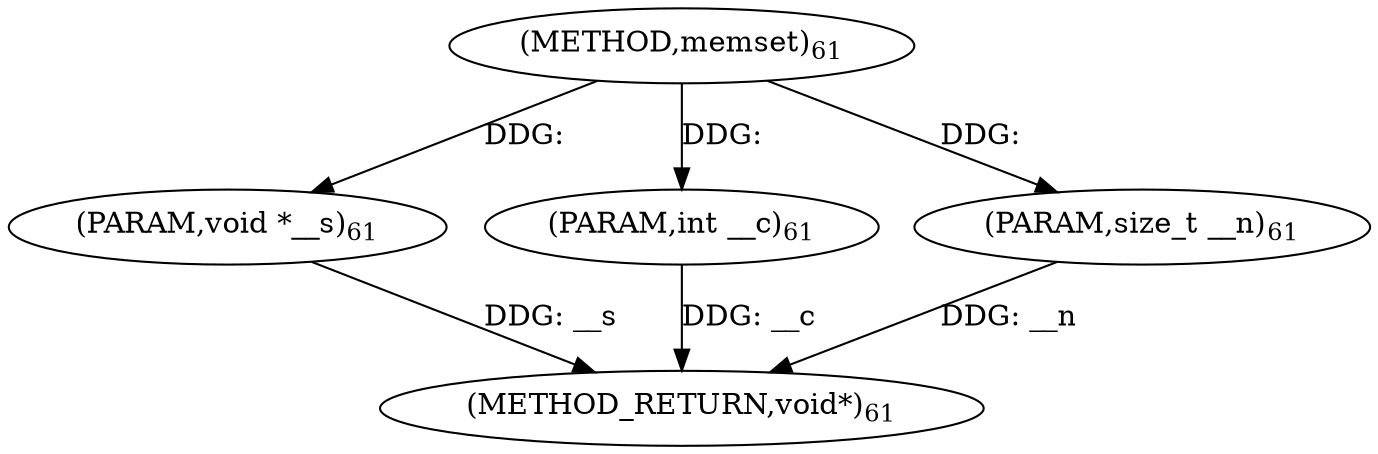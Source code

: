 digraph "memset" {  
"98760" [label = <(METHOD,memset)<SUB>61</SUB>> ]
"98764" [label = <(METHOD_RETURN,void*)<SUB>61</SUB>> ]
"98761" [label = <(PARAM,void *__s)<SUB>61</SUB>> ]
"98762" [label = <(PARAM,int __c)<SUB>61</SUB>> ]
"98763" [label = <(PARAM,size_t __n)<SUB>61</SUB>> ]
  "98761" -> "98764"  [ label = "DDG: __s"] 
  "98762" -> "98764"  [ label = "DDG: __c"] 
  "98763" -> "98764"  [ label = "DDG: __n"] 
  "98760" -> "98761"  [ label = "DDG: "] 
  "98760" -> "98762"  [ label = "DDG: "] 
  "98760" -> "98763"  [ label = "DDG: "] 
}
